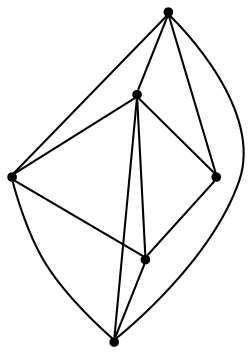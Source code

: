 graph {
  node [shape=point,comment="{\"directed\":false,\"doi\":\"10.1007/978-3-642-36763-2_28\",\"figure\":\"1\"}"]

  v0 [pos="1438.7748082163168,695.4062003556935"]
  v1 [pos="1360.885224017029,773.2481716418253"]
  v2 [pos="1594.5454509778037,812.1669952693311"]
  v3 [pos="1555.6047944483894,1006.7779008217968"]
  v4 [pos="1399.8299524925155,967.8550075179427"]
  v5 [pos="1399.8299524925153,734.3293480143194"]

  v1 -- v3 [id="-11",pos="1360.885224017029,773.2481716418253 1555.6047944483894,1006.7779008217968 1555.6047944483894,1006.7779008217968 1555.6047944483894,1006.7779008217968"]
  v4 -- v5 [id="-13",pos="1399.8299524925155,967.8550075179427 1399.8299524925153,734.3293480143194 1399.8299524925153,734.3293480143194 1399.8299524925153,734.3293480143194"]
  v4 -- v2 [id="-15",pos="1399.8299524925155,967.8550075179427 1594.5454509778037,812.1669952693311 1594.5454509778037,812.1669952693311 1594.5454509778037,812.1669952693311"]
  v4 -- v3 [id="-16",pos="1399.8299524925155,967.8550075179427 1555.6047944483894,1006.7779008217968 1555.6047944483894,1006.7779008217968 1555.6047944483894,1006.7779008217968"]
  v4 -- v1 [id="-17",pos="1399.8299524925155,967.8550075179427 1360.885224017029,773.2481716418253 1360.885224017029,773.2481716418253 1360.885224017029,773.2481716418253"]
  v0 -- v5 [id="-20",pos="1438.7748082163168,695.4062003556935 1399.8299524925153,734.3293480143194 1399.8299524925153,734.3293480143194 1399.8299524925153,734.3293480143194"]
  v5 -- v1 [id="-21",pos="1399.8299524925153,734.3293480143194 1360.885224017029,773.2481716418253 1360.885224017029,773.2481716418253 1360.885224017029,773.2481716418253"]
  v0 -- v2 [id="-22",pos="1438.7748082163168,695.4062003556935 1594.5454509778037,812.1669952693311 1594.5454509778037,812.1669952693311 1594.5454509778037,812.1669952693311"]
  v0 -- v4 [id="-23",pos="1438.7748082163168,695.4062003556935 1399.8299524925155,967.8550075179427 1399.8299524925155,967.8550075179427 1399.8299524925155,967.8550075179427"]
  v3 -- v0 [id="-28",pos="1555.6047944483894,1006.7779008217968 1438.7748082163168,695.4062003556935 1438.7748082163168,695.4062003556935 1438.7748082163168,695.4062003556935"]
  v3 -- v2 [id="-29",pos="1555.6047944483894,1006.7779008217968 1594.5454509778037,812.1669952693311 1594.5454509778037,812.1669952693311 1594.5454509778037,812.1669952693311"]
  v2 -- v1 [id="-32",pos="1594.5454509778037,812.1669952693311 1360.885224017029,773.2481716418253 1360.885224017029,773.2481716418253 1360.885224017029,773.2481716418253"]
}